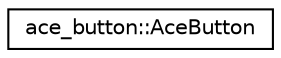 digraph "Graphical Class Hierarchy"
{
  edge [fontname="Helvetica",fontsize="10",labelfontname="Helvetica",labelfontsize="10"];
  node [fontname="Helvetica",fontsize="10",shape=record];
  rankdir="LR";
  Node0 [label="ace_button::AceButton",height=0.2,width=0.4,color="black", fillcolor="white", style="filled",URL="$classace__button_1_1AceButton.html",tooltip="An Adjustable Compact Event-driven (ACE) Button library that debounces and dispatches button events t..."];
}
